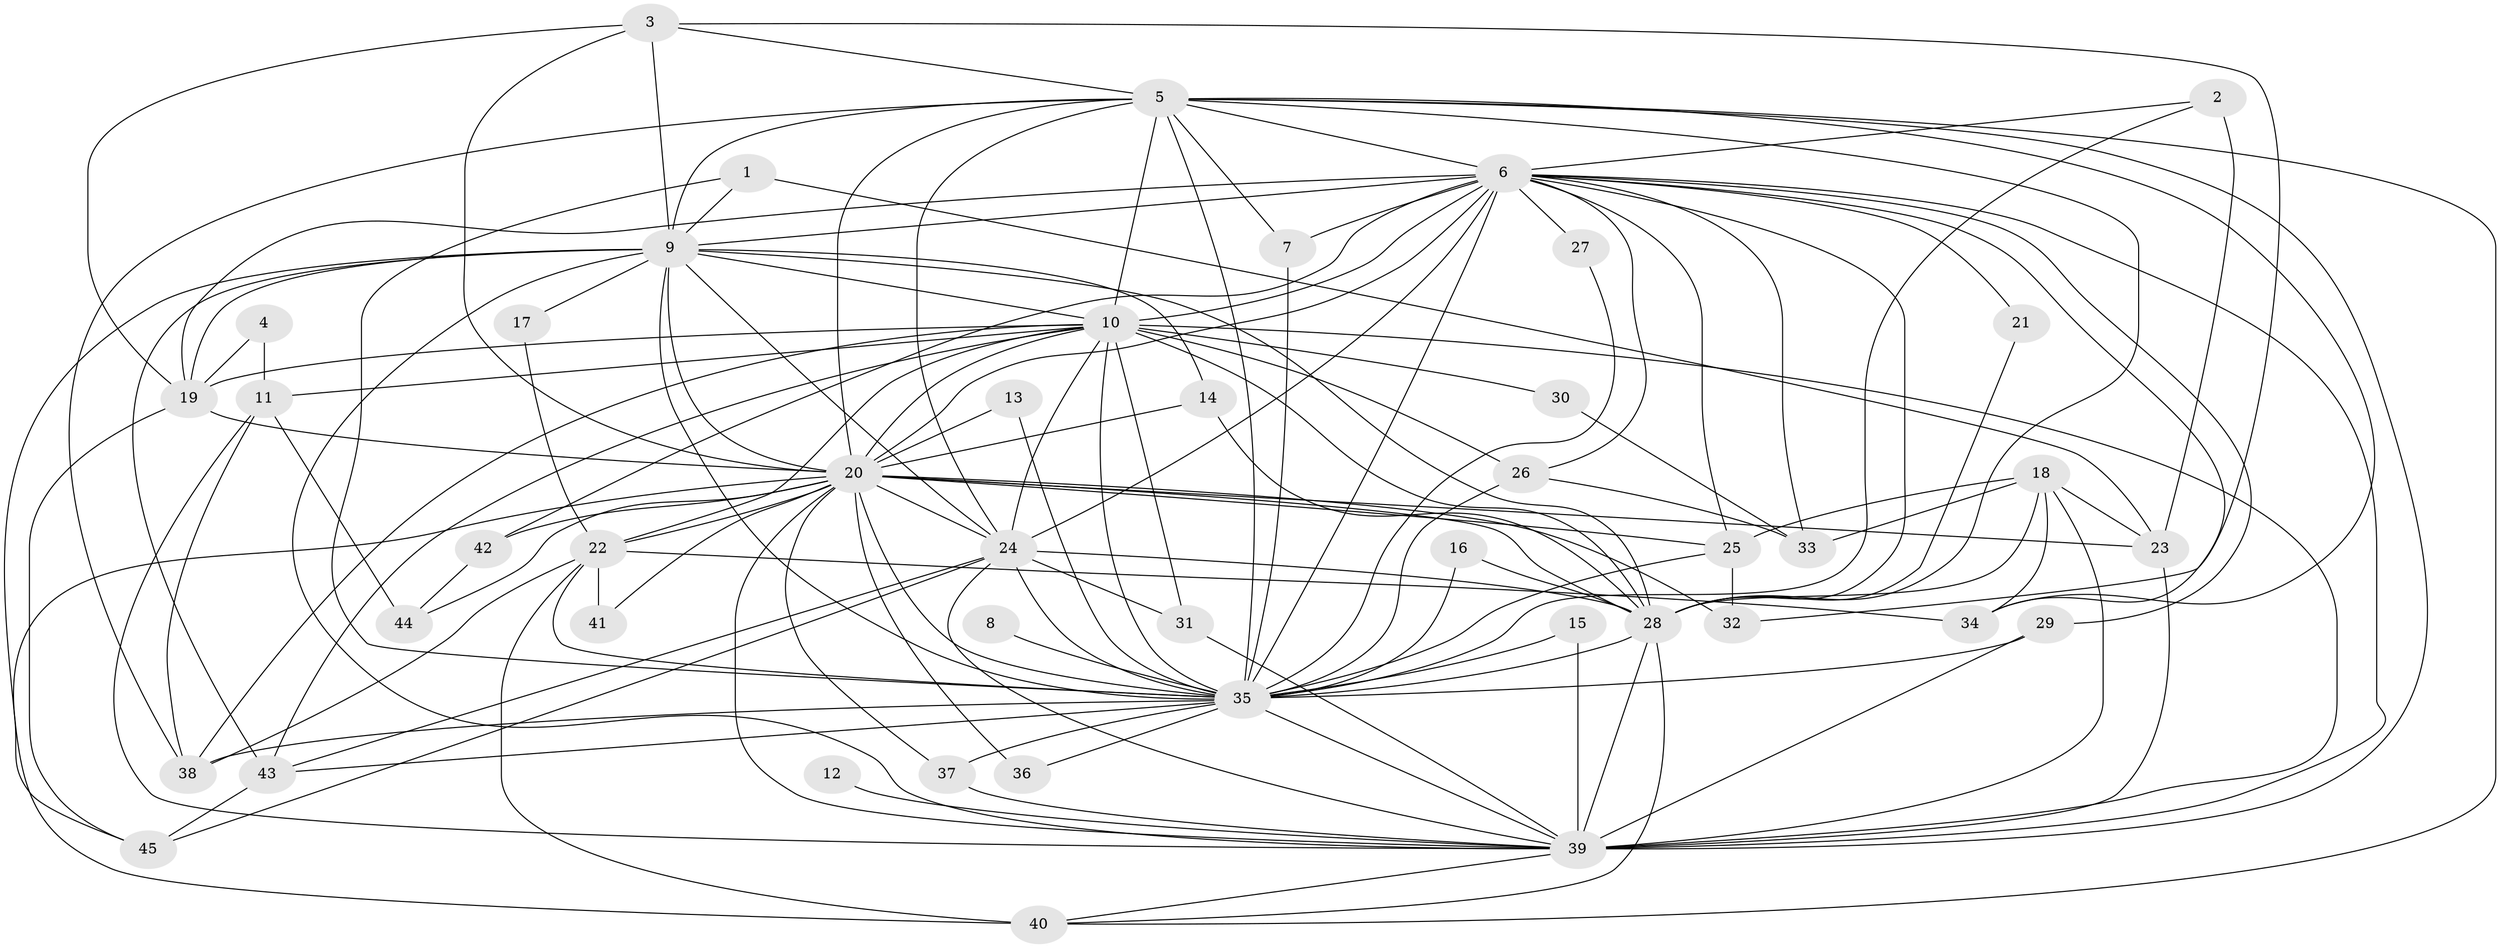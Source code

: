 // original degree distribution, {21: 0.026785714285714284, 40: 0.008928571428571428, 16: 0.008928571428571428, 28: 0.008928571428571428, 13: 0.008928571428571428, 14: 0.008928571428571428, 18: 0.008928571428571428, 29: 0.008928571428571428, 6: 0.026785714285714284, 5: 0.0625, 3: 0.20535714285714285, 9: 0.008928571428571428, 2: 0.5625, 4: 0.044642857142857144}
// Generated by graph-tools (version 1.1) at 2025/36/03/04/25 23:36:32]
// undirected, 45 vertices, 137 edges
graph export_dot {
  node [color=gray90,style=filled];
  1;
  2;
  3;
  4;
  5;
  6;
  7;
  8;
  9;
  10;
  11;
  12;
  13;
  14;
  15;
  16;
  17;
  18;
  19;
  20;
  21;
  22;
  23;
  24;
  25;
  26;
  27;
  28;
  29;
  30;
  31;
  32;
  33;
  34;
  35;
  36;
  37;
  38;
  39;
  40;
  41;
  42;
  43;
  44;
  45;
  1 -- 9 [weight=1.0];
  1 -- 23 [weight=1.0];
  1 -- 35 [weight=1.0];
  2 -- 6 [weight=1.0];
  2 -- 23 [weight=1.0];
  2 -- 35 [weight=1.0];
  3 -- 5 [weight=1.0];
  3 -- 9 [weight=1.0];
  3 -- 19 [weight=1.0];
  3 -- 20 [weight=1.0];
  3 -- 32 [weight=1.0];
  4 -- 11 [weight=2.0];
  4 -- 19 [weight=1.0];
  5 -- 6 [weight=1.0];
  5 -- 7 [weight=1.0];
  5 -- 9 [weight=1.0];
  5 -- 10 [weight=3.0];
  5 -- 20 [weight=1.0];
  5 -- 24 [weight=1.0];
  5 -- 28 [weight=1.0];
  5 -- 34 [weight=1.0];
  5 -- 35 [weight=2.0];
  5 -- 38 [weight=1.0];
  5 -- 39 [weight=1.0];
  5 -- 40 [weight=1.0];
  6 -- 7 [weight=1.0];
  6 -- 9 [weight=1.0];
  6 -- 10 [weight=2.0];
  6 -- 19 [weight=1.0];
  6 -- 20 [weight=1.0];
  6 -- 21 [weight=1.0];
  6 -- 24 [weight=1.0];
  6 -- 25 [weight=1.0];
  6 -- 26 [weight=1.0];
  6 -- 27 [weight=2.0];
  6 -- 28 [weight=1.0];
  6 -- 29 [weight=1.0];
  6 -- 33 [weight=2.0];
  6 -- 34 [weight=1.0];
  6 -- 35 [weight=4.0];
  6 -- 39 [weight=1.0];
  6 -- 42 [weight=2.0];
  7 -- 35 [weight=1.0];
  8 -- 35 [weight=1.0];
  9 -- 10 [weight=3.0];
  9 -- 14 [weight=1.0];
  9 -- 17 [weight=2.0];
  9 -- 19 [weight=1.0];
  9 -- 20 [weight=1.0];
  9 -- 24 [weight=1.0];
  9 -- 28 [weight=2.0];
  9 -- 35 [weight=2.0];
  9 -- 39 [weight=1.0];
  9 -- 43 [weight=1.0];
  9 -- 45 [weight=1.0];
  10 -- 11 [weight=1.0];
  10 -- 19 [weight=1.0];
  10 -- 20 [weight=3.0];
  10 -- 22 [weight=1.0];
  10 -- 24 [weight=2.0];
  10 -- 26 [weight=1.0];
  10 -- 28 [weight=2.0];
  10 -- 30 [weight=1.0];
  10 -- 31 [weight=1.0];
  10 -- 35 [weight=4.0];
  10 -- 38 [weight=1.0];
  10 -- 39 [weight=3.0];
  10 -- 43 [weight=1.0];
  11 -- 38 [weight=1.0];
  11 -- 39 [weight=1.0];
  11 -- 44 [weight=1.0];
  12 -- 39 [weight=1.0];
  13 -- 20 [weight=1.0];
  13 -- 35 [weight=1.0];
  14 -- 20 [weight=1.0];
  14 -- 28 [weight=1.0];
  15 -- 35 [weight=2.0];
  15 -- 39 [weight=1.0];
  16 -- 28 [weight=1.0];
  16 -- 35 [weight=1.0];
  17 -- 22 [weight=1.0];
  18 -- 23 [weight=1.0];
  18 -- 25 [weight=1.0];
  18 -- 28 [weight=1.0];
  18 -- 33 [weight=1.0];
  18 -- 34 [weight=1.0];
  18 -- 39 [weight=1.0];
  19 -- 20 [weight=1.0];
  19 -- 45 [weight=1.0];
  20 -- 22 [weight=1.0];
  20 -- 23 [weight=2.0];
  20 -- 24 [weight=1.0];
  20 -- 25 [weight=1.0];
  20 -- 28 [weight=1.0];
  20 -- 32 [weight=1.0];
  20 -- 35 [weight=2.0];
  20 -- 36 [weight=1.0];
  20 -- 37 [weight=1.0];
  20 -- 39 [weight=2.0];
  20 -- 40 [weight=2.0];
  20 -- 41 [weight=1.0];
  20 -- 42 [weight=2.0];
  20 -- 44 [weight=1.0];
  21 -- 28 [weight=1.0];
  22 -- 34 [weight=1.0];
  22 -- 35 [weight=1.0];
  22 -- 38 [weight=1.0];
  22 -- 40 [weight=1.0];
  22 -- 41 [weight=2.0];
  23 -- 39 [weight=1.0];
  24 -- 28 [weight=1.0];
  24 -- 31 [weight=1.0];
  24 -- 35 [weight=3.0];
  24 -- 39 [weight=1.0];
  24 -- 43 [weight=1.0];
  24 -- 45 [weight=1.0];
  25 -- 32 [weight=1.0];
  25 -- 35 [weight=1.0];
  26 -- 33 [weight=1.0];
  26 -- 35 [weight=2.0];
  27 -- 35 [weight=2.0];
  28 -- 35 [weight=2.0];
  28 -- 39 [weight=2.0];
  28 -- 40 [weight=1.0];
  29 -- 35 [weight=1.0];
  29 -- 39 [weight=1.0];
  30 -- 33 [weight=1.0];
  31 -- 39 [weight=1.0];
  35 -- 36 [weight=1.0];
  35 -- 37 [weight=1.0];
  35 -- 38 [weight=1.0];
  35 -- 39 [weight=1.0];
  35 -- 43 [weight=1.0];
  37 -- 39 [weight=1.0];
  39 -- 40 [weight=1.0];
  42 -- 44 [weight=1.0];
  43 -- 45 [weight=1.0];
}
